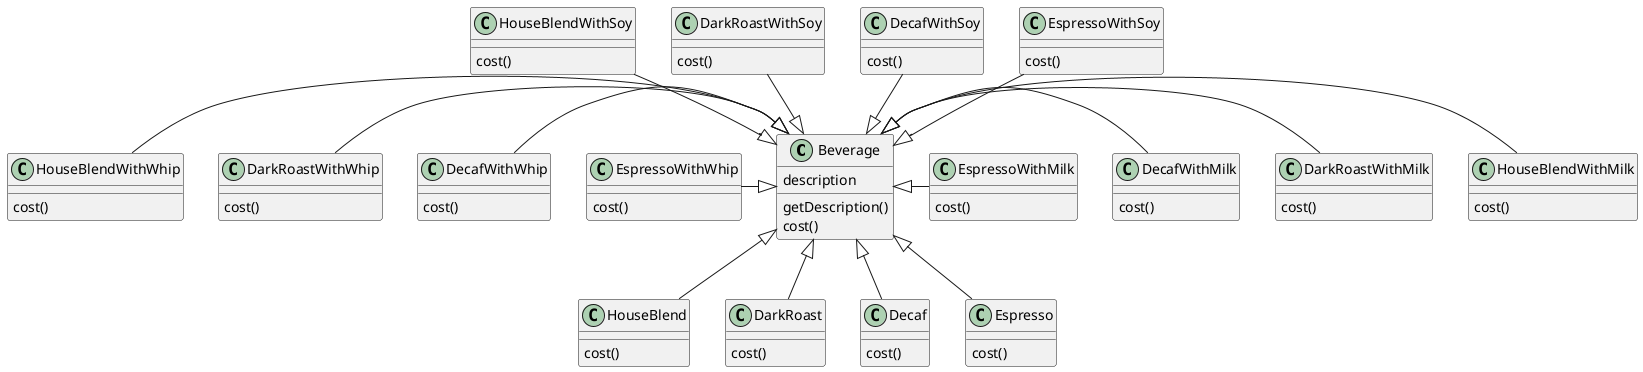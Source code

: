 @startuml

Beverage <|-- HouseBlend
Beverage <|-- DarkRoast
Beverage <|-- Decaf
Beverage <|-- Espresso
Beverage <|- HouseBlendWithMilk
Beverage <|- DarkRoastWithMilk
Beverage <|- DecafWithMilk
Beverage <|- EspressoWithMilk
HouseBlendWithSoy --|> Beverage
DarkRoastWithSoy --|> Beverage
DecafWithSoy --|> Beverage
EspressoWithSoy --|> Beverage
HouseBlendWithWhip -|> Beverage
DarkRoastWithWhip -|> Beverage
DecafWithWhip -|> Beverage
EspressoWithWhip -|> Beverage

class Beverage {
  description
  getDescription()
  cost()
}
'-------------------------------------------------------------------------------'
class HouseBlend {
  cost()
}

class DarkRoast {
  cost()
}

class Decaf {
  cost()
}

class Espresso {
  cost()
}

'-------------------------------------------------------------------------------'
class HouseBlendWithMilk {
  cost()
}

class DarkRoastWithMilk {
  cost()
}

class DecafWithMilk {
  cost()
}

class EspressoWithMilk {
  cost()
}

'-------------------------------------------------------------------------------'
class HouseBlendWithSoy {
  cost()
}

class DarkRoastWithSoy {
  cost()
}

class DecafWithSoy {
  cost()
}

class EspressoWithSoy {
  cost()
}

'-------------------------------------------------------------------------------'
class HouseBlendWithWhip {
  cost()
}

class DarkRoastWithWhip {
  cost()
}

class DecafWithWhip {
  cost()
}

class EspressoWithWhip {
  cost()
}

@enduml
